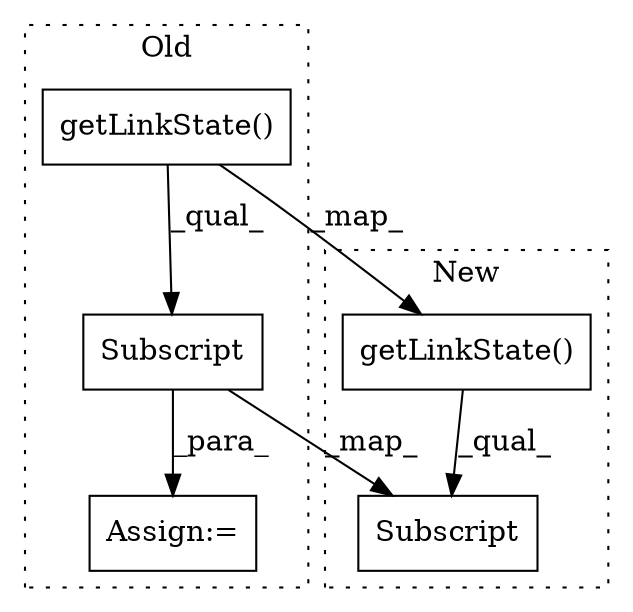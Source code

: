 digraph G {
subgraph cluster0 {
1 [label="getLinkState()" a="75" s="10124,10164" l="20,1" shape="box"];
4 [label="Subscript" a="63" s="10184,0" l="8,0" shape="box"];
5 [label="Assign:=" a="68" s="10181" l="3" shape="box"];
label = "Old";
style="dotted";
}
subgraph cluster1 {
2 [label="getLinkState()" a="75" s="10065,10105" l="20,1" shape="box"];
3 [label="Subscript" a="63" s="10065,0" l="44,0" shape="box"];
label = "New";
style="dotted";
}
1 -> 4 [label="_qual_"];
1 -> 2 [label="_map_"];
2 -> 3 [label="_qual_"];
4 -> 5 [label="_para_"];
4 -> 3 [label="_map_"];
}